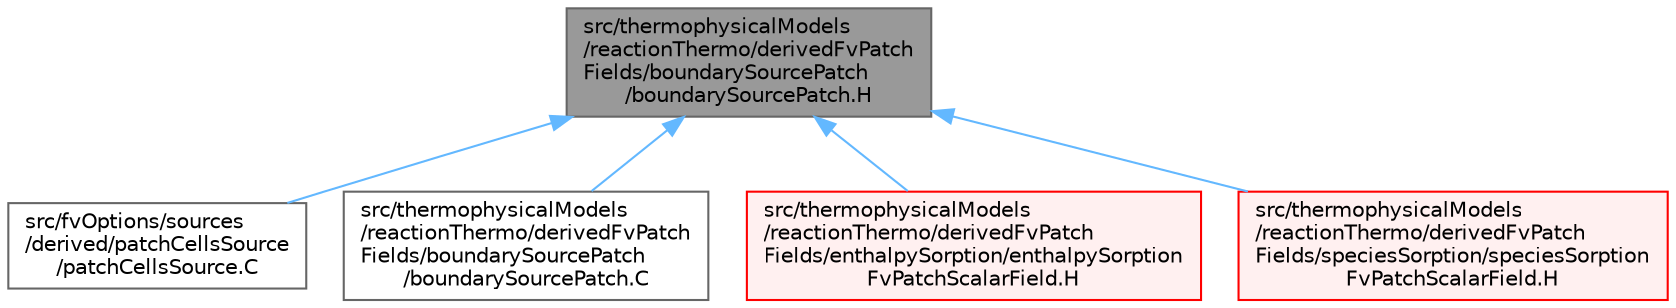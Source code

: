 digraph "src/thermophysicalModels/reactionThermo/derivedFvPatchFields/boundarySourcePatch/boundarySourcePatch.H"
{
 // LATEX_PDF_SIZE
  bgcolor="transparent";
  edge [fontname=Helvetica,fontsize=10,labelfontname=Helvetica,labelfontsize=10];
  node [fontname=Helvetica,fontsize=10,shape=box,height=0.2,width=0.4];
  Node1 [id="Node000001",label="src/thermophysicalModels\l/reactionThermo/derivedFvPatch\lFields/boundarySourcePatch\l/boundarySourcePatch.H",height=0.2,width=0.4,color="gray40", fillcolor="grey60", style="filled", fontcolor="black",tooltip=" "];
  Node1 -> Node2 [id="edge1_Node000001_Node000002",dir="back",color="steelblue1",style="solid",tooltip=" "];
  Node2 [id="Node000002",label="src/fvOptions/sources\l/derived/patchCellsSource\l/patchCellsSource.C",height=0.2,width=0.4,color="grey40", fillcolor="white", style="filled",URL="$patchCellsSource_8C.html",tooltip=" "];
  Node1 -> Node3 [id="edge2_Node000001_Node000003",dir="back",color="steelblue1",style="solid",tooltip=" "];
  Node3 [id="Node000003",label="src/thermophysicalModels\l/reactionThermo/derivedFvPatch\lFields/boundarySourcePatch\l/boundarySourcePatch.C",height=0.2,width=0.4,color="grey40", fillcolor="white", style="filled",URL="$boundarySourcePatch_8C.html",tooltip=" "];
  Node1 -> Node4 [id="edge3_Node000001_Node000004",dir="back",color="steelblue1",style="solid",tooltip=" "];
  Node4 [id="Node000004",label="src/thermophysicalModels\l/reactionThermo/derivedFvPatch\lFields/enthalpySorption/enthalpySorption\lFvPatchScalarField.H",height=0.2,width=0.4,color="red", fillcolor="#FFF0F0", style="filled",URL="$enthalpySorptionFvPatchScalarField_8H.html",tooltip=" "];
  Node1 -> Node6 [id="edge4_Node000001_Node000006",dir="back",color="steelblue1",style="solid",tooltip=" "];
  Node6 [id="Node000006",label="src/thermophysicalModels\l/reactionThermo/derivedFvPatch\lFields/speciesSorption/speciesSorption\lFvPatchScalarField.H",height=0.2,width=0.4,color="red", fillcolor="#FFF0F0", style="filled",URL="$speciesSorptionFvPatchScalarField_8H.html",tooltip=" "];
}

